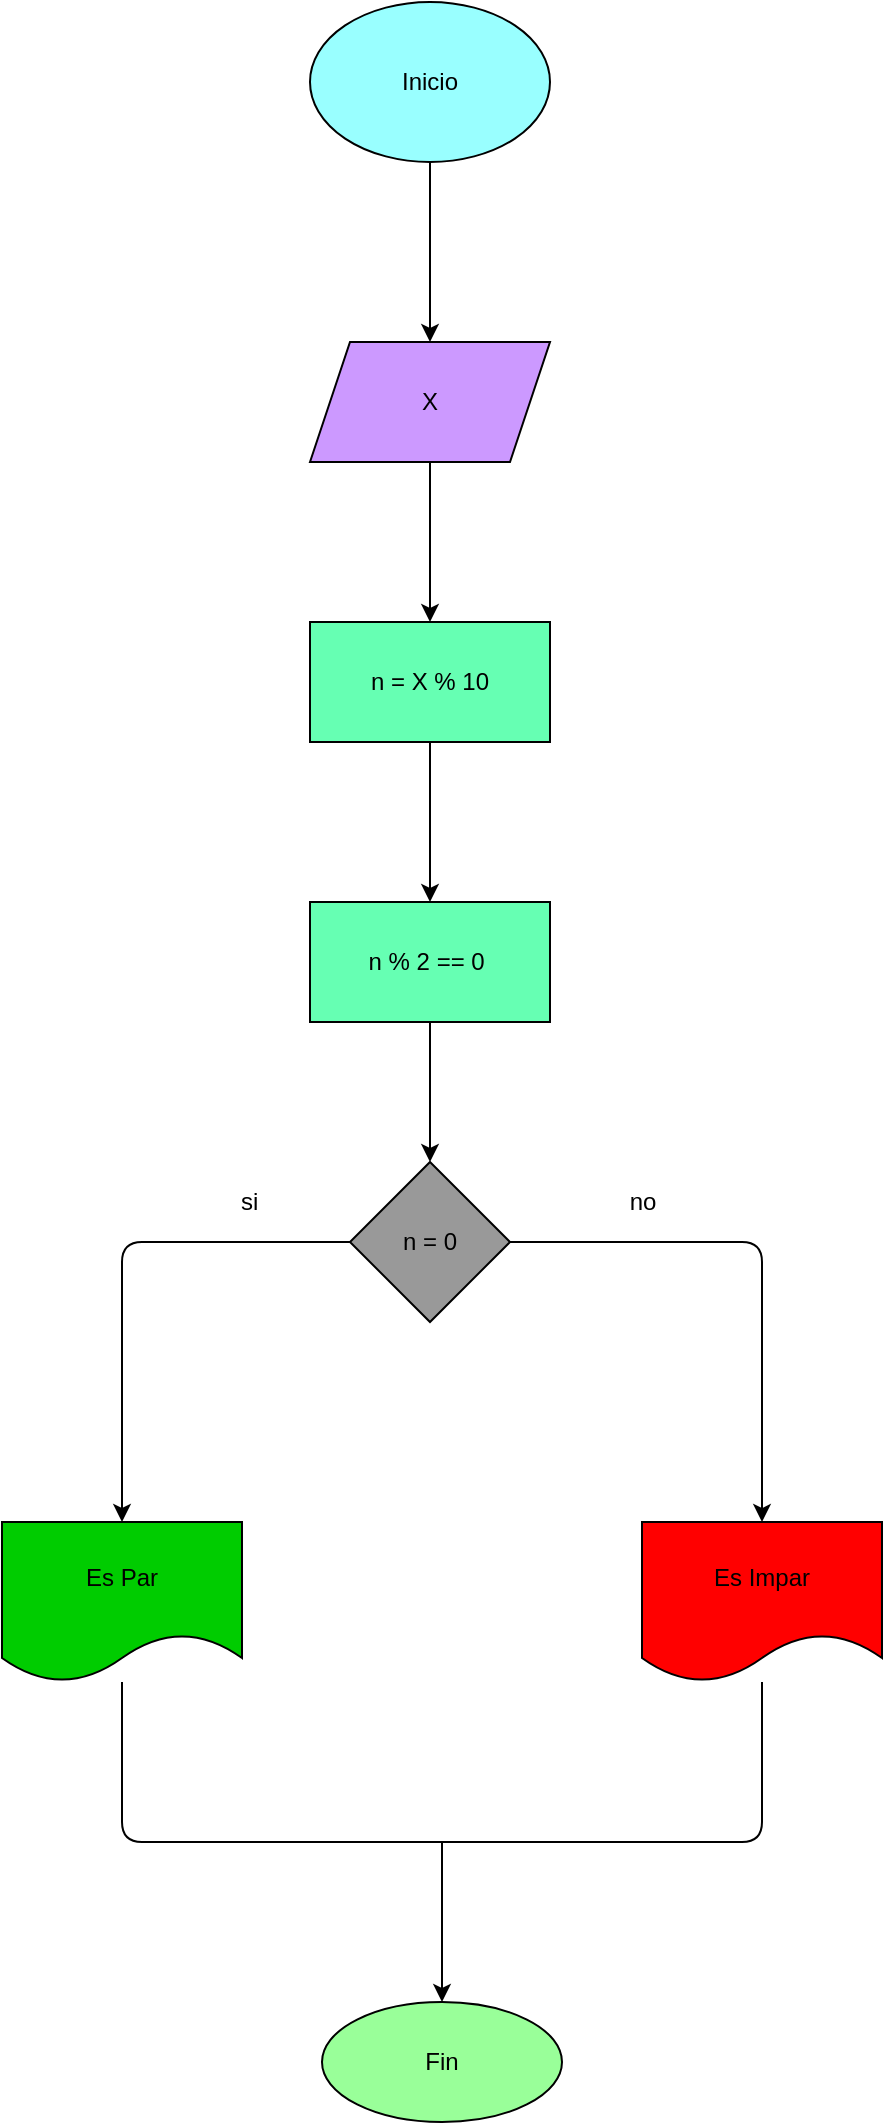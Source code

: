 <mxfile>
    <diagram id="6W3z4uNImW2GIwMwqjmd" name="Página-1">
        <mxGraphModel dx="1014" dy="560" grid="1" gridSize="10" guides="1" tooltips="1" connect="1" arrows="1" fold="1" page="1" pageScale="1" pageWidth="827" pageHeight="1169" math="0" shadow="0">
            <root>
                <mxCell id="0"/>
                <mxCell id="1" parent="0"/>
                <mxCell id="4" value="" style="edgeStyle=none;html=1;" edge="1" parent="1" source="2" target="3">
                    <mxGeometry relative="1" as="geometry"/>
                </mxCell>
                <mxCell id="2" value="Inicio" style="ellipse;whiteSpace=wrap;html=1;fillColor=#99FFFF;" vertex="1" parent="1">
                    <mxGeometry x="354" y="40" width="120" height="80" as="geometry"/>
                </mxCell>
                <mxCell id="6" value="" style="edgeStyle=none;html=1;" edge="1" parent="1" source="3" target="5">
                    <mxGeometry relative="1" as="geometry"/>
                </mxCell>
                <mxCell id="3" value="X" style="shape=parallelogram;perimeter=parallelogramPerimeter;whiteSpace=wrap;html=1;fixedSize=1;fillColor=#CC99FF;" vertex="1" parent="1">
                    <mxGeometry x="354" y="210" width="120" height="60" as="geometry"/>
                </mxCell>
                <mxCell id="10" value="" style="edgeStyle=none;html=1;" edge="1" parent="1" source="5" target="9">
                    <mxGeometry relative="1" as="geometry"/>
                </mxCell>
                <mxCell id="5" value="n = X % 10" style="whiteSpace=wrap;html=1;fillColor=#66FFB3;" vertex="1" parent="1">
                    <mxGeometry x="354" y="350" width="120" height="60" as="geometry"/>
                </mxCell>
                <mxCell id="12" value="" style="edgeStyle=none;html=1;" edge="1" parent="1" source="9" target="11">
                    <mxGeometry relative="1" as="geometry"/>
                </mxCell>
                <mxCell id="9" value="n % 2 == 0&amp;nbsp;" style="whiteSpace=wrap;html=1;fillColor=#66FFB3;" vertex="1" parent="1">
                    <mxGeometry x="354" y="490" width="120" height="60" as="geometry"/>
                </mxCell>
                <mxCell id="14" value="" style="edgeStyle=none;html=1;" edge="1" parent="1" source="11" target="13">
                    <mxGeometry relative="1" as="geometry">
                        <Array as="points">
                            <mxPoint x="260" y="660"/>
                        </Array>
                    </mxGeometry>
                </mxCell>
                <mxCell id="17" value="" style="edgeStyle=none;html=1;" edge="1" parent="1" source="11" target="16">
                    <mxGeometry relative="1" as="geometry">
                        <Array as="points">
                            <mxPoint x="580" y="660"/>
                        </Array>
                    </mxGeometry>
                </mxCell>
                <mxCell id="11" value="n = 0" style="rhombus;whiteSpace=wrap;html=1;fillColor=#999999;" vertex="1" parent="1">
                    <mxGeometry x="374" y="620" width="80" height="80" as="geometry"/>
                </mxCell>
                <mxCell id="13" value="Es Par" style="shape=document;whiteSpace=wrap;html=1;boundedLbl=1;fillColor=#00CC00;" vertex="1" parent="1">
                    <mxGeometry x="200" y="800" width="120" height="80" as="geometry"/>
                </mxCell>
                <mxCell id="15" value="si&amp;nbsp;" style="text;html=1;align=center;verticalAlign=middle;resizable=0;points=[];autosize=1;strokeColor=none;fillColor=none;" vertex="1" parent="1">
                    <mxGeometry x="310" y="630" width="30" height="20" as="geometry"/>
                </mxCell>
                <mxCell id="16" value="Es Impar" style="shape=document;whiteSpace=wrap;html=1;boundedLbl=1;fillColor=#FF0000;" vertex="1" parent="1">
                    <mxGeometry x="520" y="800" width="120" height="80" as="geometry"/>
                </mxCell>
                <mxCell id="18" value="no" style="text;html=1;align=center;verticalAlign=middle;resizable=0;points=[];autosize=1;strokeColor=none;fillColor=none;" vertex="1" parent="1">
                    <mxGeometry x="505" y="630" width="30" height="20" as="geometry"/>
                </mxCell>
                <mxCell id="24" value="Fin" style="ellipse;whiteSpace=wrap;html=1;fillColor=#99FF99;" vertex="1" parent="1">
                    <mxGeometry x="360" y="1040" width="120" height="60" as="geometry"/>
                </mxCell>
                <mxCell id="31" value="" style="endArrow=none;html=1;" edge="1" parent="1" source="13">
                    <mxGeometry width="50" height="50" relative="1" as="geometry">
                        <mxPoint x="300" y="1050" as="sourcePoint"/>
                        <mxPoint x="410" y="960" as="targetPoint"/>
                        <Array as="points">
                            <mxPoint x="260" y="960"/>
                        </Array>
                    </mxGeometry>
                </mxCell>
                <mxCell id="32" value="" style="endArrow=none;html=1;" edge="1" parent="1" target="16">
                    <mxGeometry width="50" height="50" relative="1" as="geometry">
                        <mxPoint x="410" y="960" as="sourcePoint"/>
                        <mxPoint x="350" y="1000" as="targetPoint"/>
                        <Array as="points">
                            <mxPoint x="580" y="960"/>
                        </Array>
                    </mxGeometry>
                </mxCell>
                <mxCell id="33" value="" style="endArrow=classic;html=1;entryX=0.5;entryY=0;entryDx=0;entryDy=0;" edge="1" parent="1" target="24">
                    <mxGeometry width="50" height="50" relative="1" as="geometry">
                        <mxPoint x="420" y="960" as="sourcePoint"/>
                        <mxPoint x="350" y="1000" as="targetPoint"/>
                    </mxGeometry>
                </mxCell>
            </root>
        </mxGraphModel>
    </diagram>
</mxfile>
